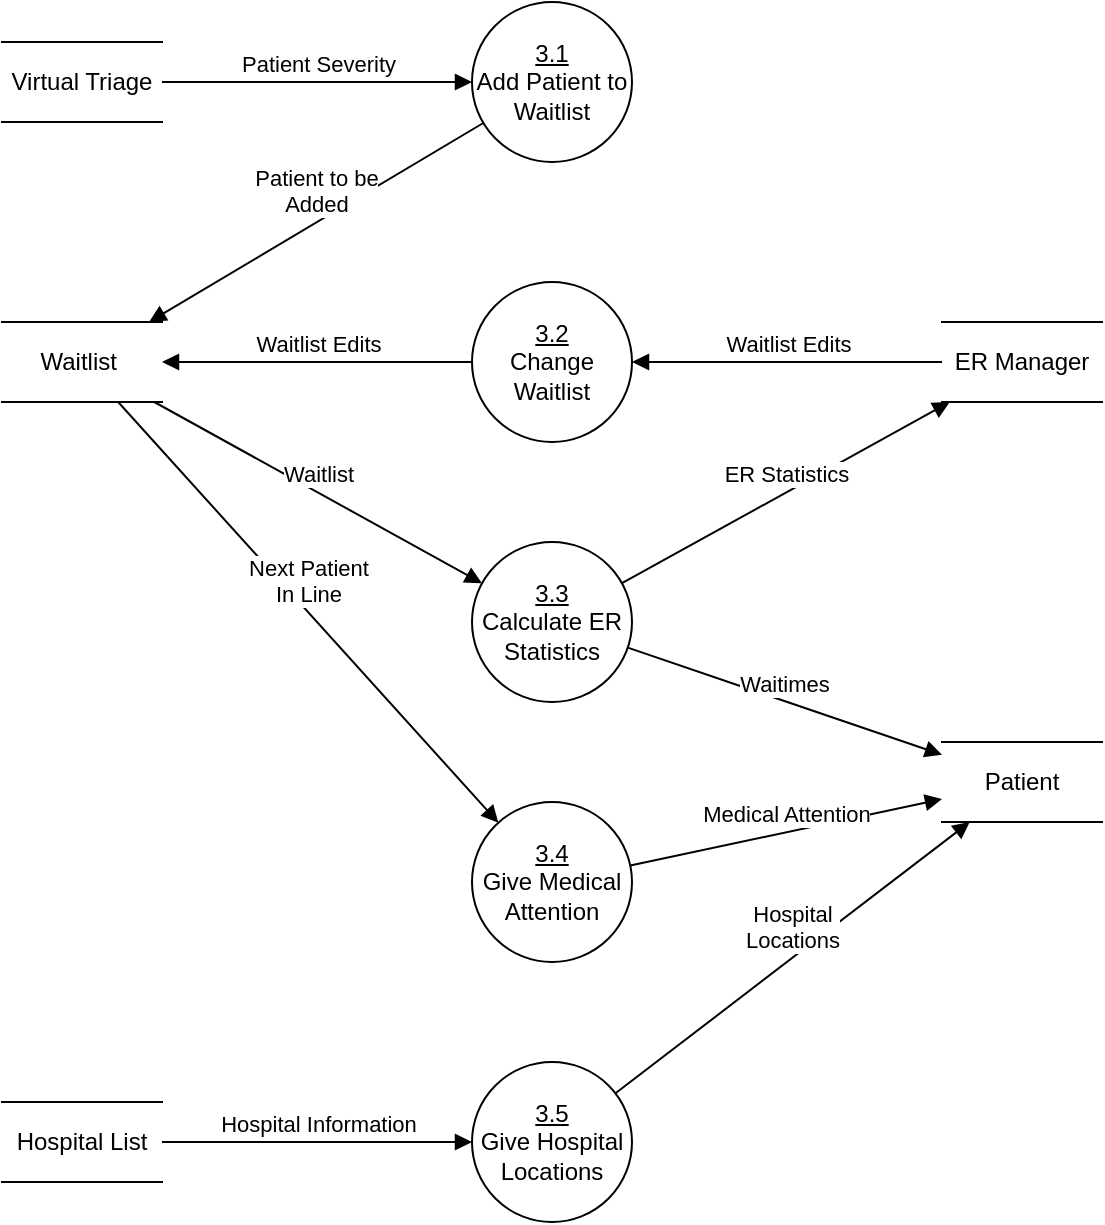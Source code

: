 <mxfile version="24.8.3">
  <diagram name="Page-1" id="ZVBFUvdSbSybmX29u4a-">
    <mxGraphModel dx="658" dy="688" grid="1" gridSize="10" guides="1" tooltips="1" connect="1" arrows="1" fold="1" page="1" pageScale="1" pageWidth="850" pageHeight="1100" math="0" shadow="0">
      <root>
        <mxCell id="0" />
        <mxCell id="1" parent="0" />
        <mxCell id="1ONBISQVSUOD5N6y804W-1" value="&lt;u&gt;3.1&lt;/u&gt;&lt;div&gt;Add Patient to Waitlist&lt;/div&gt;" style="ellipse;whiteSpace=wrap;html=1;aspect=fixed;" parent="1" vertex="1">
          <mxGeometry x="345" y="110" width="80" height="80" as="geometry" />
        </mxCell>
        <mxCell id="1ONBISQVSUOD5N6y804W-2" value="&lt;u&gt;3.2&lt;/u&gt;&lt;div&gt;Change Waitlist&lt;/div&gt;" style="ellipse;whiteSpace=wrap;html=1;aspect=fixed;" parent="1" vertex="1">
          <mxGeometry x="345" y="250" width="80" height="80" as="geometry" />
        </mxCell>
        <mxCell id="1ONBISQVSUOD5N6y804W-3" value="Patient Severity" style="html=1;verticalAlign=bottom;endArrow=block;curved=0;rounded=0;" parent="1" source="1ONBISQVSUOD5N6y804W-20" target="1ONBISQVSUOD5N6y804W-1" edge="1">
          <mxGeometry width="80" relative="1" as="geometry">
            <mxPoint x="190" y="140" as="sourcePoint" />
            <mxPoint x="270" y="140" as="targetPoint" />
          </mxGeometry>
        </mxCell>
        <mxCell id="1ONBISQVSUOD5N6y804W-7" value="ER Manager" style="shape=partialRectangle;whiteSpace=wrap;html=1;left=0;right=0;fillColor=none;" parent="1" vertex="1">
          <mxGeometry x="580" y="270" width="80" height="40" as="geometry" />
        </mxCell>
        <mxCell id="1ONBISQVSUOD5N6y804W-8" value="&lt;u&gt;3.3&lt;/u&gt;&lt;div&gt;Calculate ER Statistics&lt;/div&gt;" style="ellipse;whiteSpace=wrap;html=1;aspect=fixed;" parent="1" vertex="1">
          <mxGeometry x="345" y="380" width="80" height="80" as="geometry" />
        </mxCell>
        <mxCell id="1ONBISQVSUOD5N6y804W-9" value="ER Statistics" style="html=1;verticalAlign=bottom;endArrow=block;curved=0;rounded=0;" parent="1" source="1ONBISQVSUOD5N6y804W-8" target="1ONBISQVSUOD5N6y804W-7" edge="1">
          <mxGeometry width="80" relative="1" as="geometry">
            <mxPoint x="470" y="400" as="sourcePoint" />
            <mxPoint x="550" y="400" as="targetPoint" />
          </mxGeometry>
        </mxCell>
        <mxCell id="1ONBISQVSUOD5N6y804W-10" value="Waitlist&amp;nbsp;" style="shape=partialRectangle;whiteSpace=wrap;html=1;left=0;right=0;fillColor=none;" parent="1" vertex="1">
          <mxGeometry x="110" y="270" width="80" height="40" as="geometry" />
        </mxCell>
        <mxCell id="1ONBISQVSUOD5N6y804W-11" value="Waitlist" style="html=1;verticalAlign=bottom;endArrow=block;curved=0;rounded=0;" parent="1" source="1ONBISQVSUOD5N6y804W-10" target="1ONBISQVSUOD5N6y804W-8" edge="1">
          <mxGeometry width="80" relative="1" as="geometry">
            <mxPoint x="140" y="360" as="sourcePoint" />
            <mxPoint x="220" y="360" as="targetPoint" />
          </mxGeometry>
        </mxCell>
        <mxCell id="1ONBISQVSUOD5N6y804W-12" value="Waitlist Edits" style="html=1;verticalAlign=bottom;endArrow=block;curved=0;rounded=0;" parent="1" source="1ONBISQVSUOD5N6y804W-7" target="1ONBISQVSUOD5N6y804W-2" edge="1">
          <mxGeometry width="80" relative="1" as="geometry">
            <mxPoint x="460" y="250" as="sourcePoint" />
            <mxPoint x="540" y="250" as="targetPoint" />
          </mxGeometry>
        </mxCell>
        <mxCell id="1ONBISQVSUOD5N6y804W-13" value="Waitlist Edits" style="html=1;verticalAlign=bottom;endArrow=block;curved=0;rounded=0;" parent="1" source="1ONBISQVSUOD5N6y804W-2" target="1ONBISQVSUOD5N6y804W-10" edge="1">
          <mxGeometry width="80" relative="1" as="geometry">
            <mxPoint x="220" y="250" as="sourcePoint" />
            <mxPoint x="300" y="250" as="targetPoint" />
          </mxGeometry>
        </mxCell>
        <mxCell id="1ONBISQVSUOD5N6y804W-14" value="Patient to be&lt;div&gt;Added&lt;/div&gt;" style="html=1;verticalAlign=bottom;endArrow=block;curved=0;rounded=0;" parent="1" source="1ONBISQVSUOD5N6y804W-1" target="1ONBISQVSUOD5N6y804W-10" edge="1">
          <mxGeometry width="80" relative="1" as="geometry">
            <mxPoint x="230" y="210" as="sourcePoint" />
            <mxPoint x="310" y="210" as="targetPoint" />
          </mxGeometry>
        </mxCell>
        <mxCell id="1ONBISQVSUOD5N6y804W-15" value="&lt;u&gt;3.4&lt;/u&gt;&lt;div&gt;Give Medical Attention&lt;/div&gt;" style="ellipse;whiteSpace=wrap;html=1;aspect=fixed;" parent="1" vertex="1">
          <mxGeometry x="345" y="510" width="80" height="80" as="geometry" />
        </mxCell>
        <mxCell id="1ONBISQVSUOD5N6y804W-16" value="Next Patient&lt;div&gt;In Line&lt;/div&gt;" style="html=1;verticalAlign=bottom;endArrow=block;curved=0;rounded=0;" parent="1" source="1ONBISQVSUOD5N6y804W-10" target="1ONBISQVSUOD5N6y804W-15" edge="1">
          <mxGeometry width="80" relative="1" as="geometry">
            <mxPoint x="120" y="430" as="sourcePoint" />
            <mxPoint x="200" y="430" as="targetPoint" />
          </mxGeometry>
        </mxCell>
        <mxCell id="1ONBISQVSUOD5N6y804W-17" value="Patient" style="shape=partialRectangle;whiteSpace=wrap;html=1;left=0;right=0;fillColor=none;" parent="1" vertex="1">
          <mxGeometry x="580" y="480" width="80" height="40" as="geometry" />
        </mxCell>
        <mxCell id="1ONBISQVSUOD5N6y804W-18" value="Waitimes" style="html=1;verticalAlign=bottom;endArrow=block;curved=0;rounded=0;" parent="1" source="1ONBISQVSUOD5N6y804W-8" target="1ONBISQVSUOD5N6y804W-17" edge="1">
          <mxGeometry width="80" relative="1" as="geometry">
            <mxPoint x="440" y="470" as="sourcePoint" />
            <mxPoint x="520" y="470" as="targetPoint" />
          </mxGeometry>
        </mxCell>
        <mxCell id="1ONBISQVSUOD5N6y804W-19" value="Medical Attention" style="html=1;verticalAlign=bottom;endArrow=block;curved=0;rounded=0;" parent="1" source="1ONBISQVSUOD5N6y804W-15" target="1ONBISQVSUOD5N6y804W-17" edge="1">
          <mxGeometry width="80" relative="1" as="geometry">
            <mxPoint x="450" y="540" as="sourcePoint" />
            <mxPoint x="530" y="540" as="targetPoint" />
          </mxGeometry>
        </mxCell>
        <mxCell id="1ONBISQVSUOD5N6y804W-20" value="Virtual Triage" style="shape=partialRectangle;whiteSpace=wrap;html=1;left=0;right=0;fillColor=none;" parent="1" vertex="1">
          <mxGeometry x="110" y="130" width="80" height="40" as="geometry" />
        </mxCell>
        <mxCell id="1ONBISQVSUOD5N6y804W-21" value="&lt;u&gt;3.5&lt;/u&gt;&lt;div&gt;Give Hospital Locations&lt;/div&gt;" style="ellipse;whiteSpace=wrap;html=1;aspect=fixed;" parent="1" vertex="1">
          <mxGeometry x="345" y="640" width="80" height="80" as="geometry" />
        </mxCell>
        <mxCell id="1ONBISQVSUOD5N6y804W-22" value="Hospital List" style="shape=partialRectangle;whiteSpace=wrap;html=1;left=0;right=0;fillColor=none;" parent="1" vertex="1">
          <mxGeometry x="110" y="660" width="80" height="40" as="geometry" />
        </mxCell>
        <mxCell id="1ONBISQVSUOD5N6y804W-23" value="Hospital Information" style="html=1;verticalAlign=bottom;endArrow=block;curved=0;rounded=0;" parent="1" source="1ONBISQVSUOD5N6y804W-22" target="1ONBISQVSUOD5N6y804W-21" edge="1">
          <mxGeometry width="80" relative="1" as="geometry">
            <mxPoint x="240" y="690" as="sourcePoint" />
            <mxPoint x="320" y="690" as="targetPoint" />
          </mxGeometry>
        </mxCell>
        <mxCell id="1ONBISQVSUOD5N6y804W-24" value="Hospital&lt;div&gt;Locations&lt;/div&gt;" style="html=1;verticalAlign=bottom;endArrow=block;curved=0;rounded=0;" parent="1" source="1ONBISQVSUOD5N6y804W-21" target="1ONBISQVSUOD5N6y804W-17" edge="1">
          <mxGeometry width="80" relative="1" as="geometry">
            <mxPoint x="500" y="630" as="sourcePoint" />
            <mxPoint x="580" y="630" as="targetPoint" />
          </mxGeometry>
        </mxCell>
      </root>
    </mxGraphModel>
  </diagram>
</mxfile>
